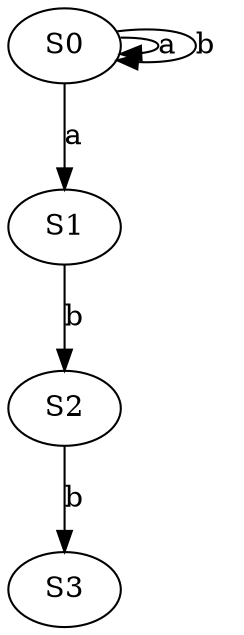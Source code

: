 digraph NFA {
  S0 [label="S0"];
  S1 [label="S1"];
  S2 [label="S2"];
  S3 [label="S3"];

  S0 -> S0 [label="a"];
  S0 -> S0 [label="b"];
  S0 -> S1 [label="a"];
  S1 -> S2 [label="b"];
  S2 -> S3 [label="b"];
}